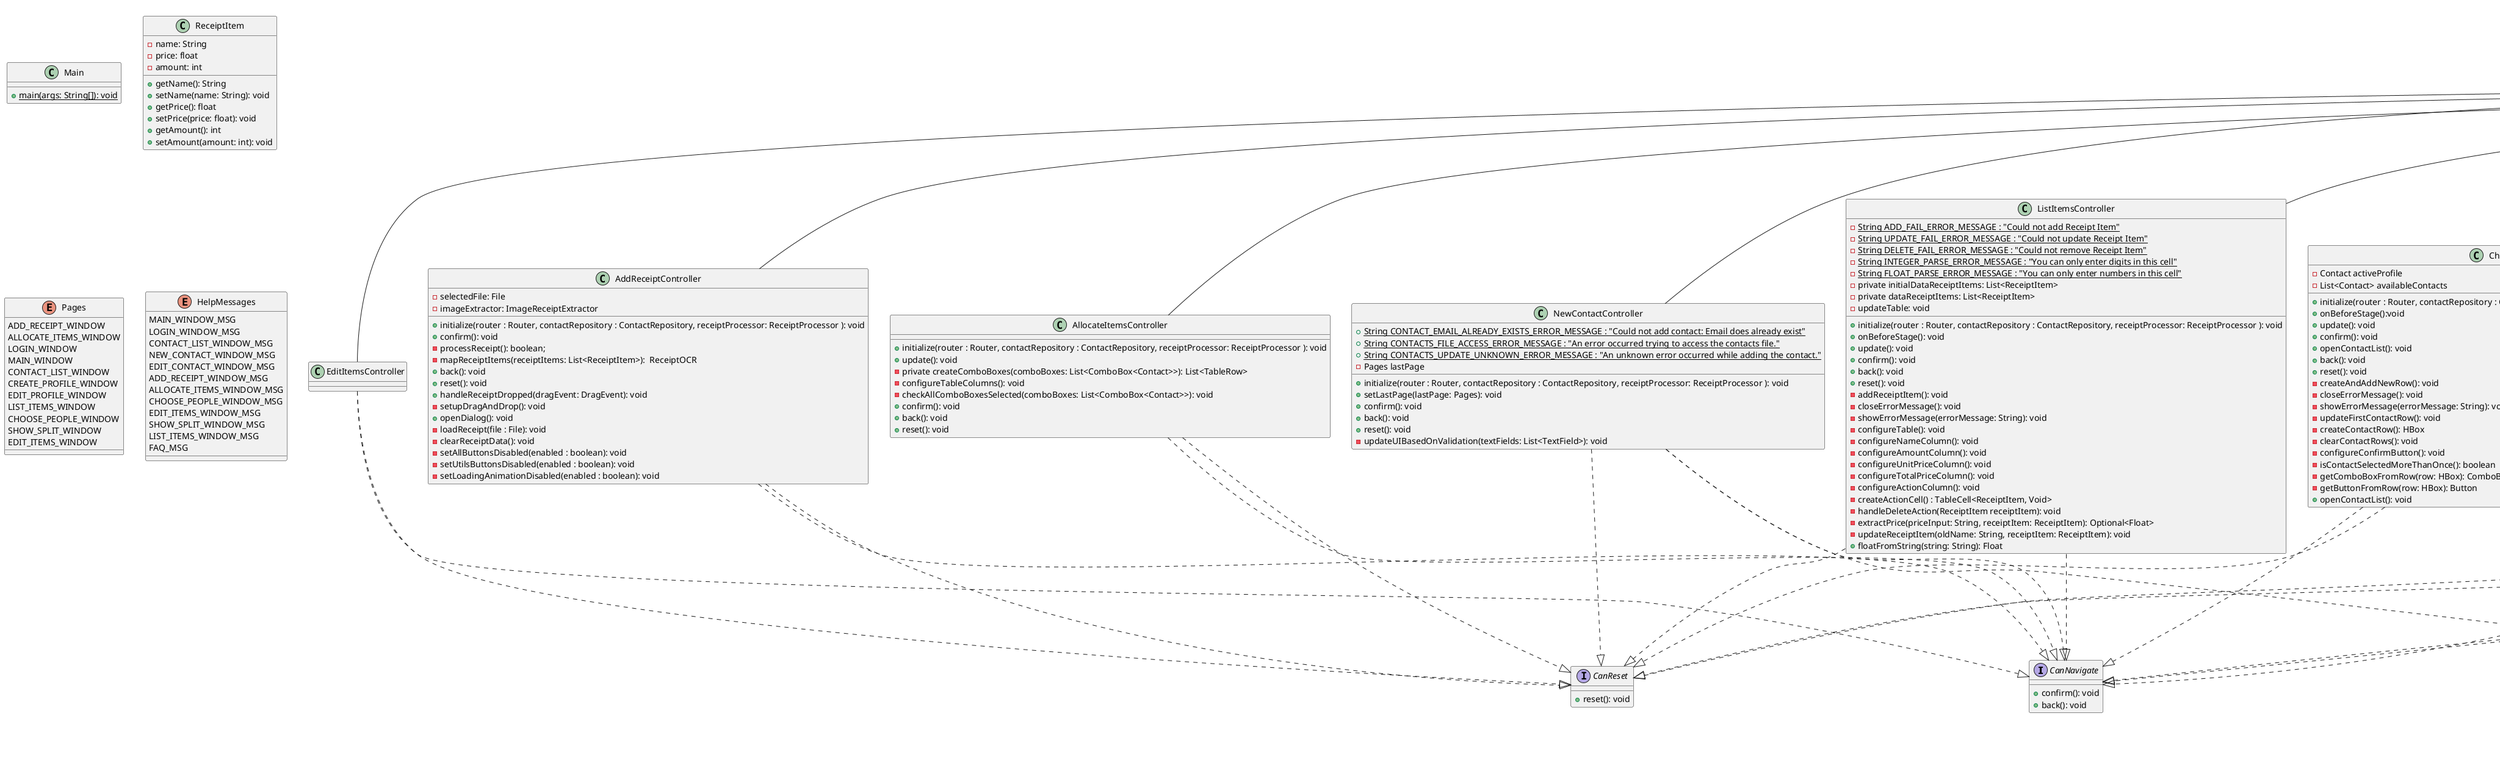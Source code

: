 @startuml

' Interfaces
interface CanNavigate {
    +confirm(): void
    +back(): void
}

interface CanReset {
    +reset(): void
}

interface HasDynamicLastPage {
    +setLastPage(page: Pages): void
}

interface IsObserver {
    +update(): void
}

' Abstract class
abstract class DefaultController {
    -logger: Logger
    -router: Router
    -contactRepository: ContactRepository
    -receiptProcessor: ReceiptProcessor
    -helpMessage: HelpMessages
    -errorProperty: StringProperty
    +initialize(router, contactRepository, receiptProcessor): void
    +showFAQ(): void
    +showHelp(): void
    +switchScene(page: Pages): void
    +switchScene(page: Pages, lastPage: Pages): void
}

' Main Class
class Main {
    {static} +main(args: String[]): void
}


' Controllers
class AddReceiptController {
    -selectedFile: File
    -imageExtractor: ImageReceiptExtractor
    +initialize(router : Router, contactRepository : ContactRepository, receiptProcessor: ReceiptProcessor ): void
    +confirm(): void
    -processReceipt(): boolean;
    -mapReceiptItems(receiptItems: List<ReceiptItem>):  ReceiptOCR
    +back(): void
    +reset(): void
    +handleReceiptDropped(dragEvent: DragEvent): void
    -setupDragAndDrop(): void
    +openDialog(): void
    -loadReceipt(file : File): void
     -clearReceiptData(): void
-setAllButtonsDisabled(enabled : boolean): void
-setUtilsButtonsDisabled(enabled : boolean): void
-setLoadingAnimationDisabled(enabled : boolean): void
}

class AllocateItemsController {
    +initialize(router : Router, contactRepository : ContactRepository, receiptProcessor: ReceiptProcessor ): void
    +update(): void
    -private createComboBoxes(comboBoxes: List<ComboBox<Contact>>): List<TableRow>
    -configureTableColumns(): void
    -checkAllComboBoxesSelected(comboBoxes: List<ComboBox<Contact>>): void
    +confirm(): void
    +back(): void
    +reset(): void
}

class ChoosePeopleController {
   -Contact activeProfile
   -List<Contact> availableContacts
    +initialize(router : Router, contactRepository : ContactRepository, receiptProcessor: ReceiptProcessor ): void
    +onBeforeStage():void
    +update(): void
    +confirm(): void
    +openContactList(): void
    +back(): void
    +reset(): void
    -createAndAddNewRow(): void
-closeErrorMessage(): void
-showErrorMessage(errorMessage: String): void
-updateFirstContactRow(): void
-createContactRow(): HBox
-clearContactRows(): void
-configureConfirmButton(): void
-isContactSelectedMoreThanOnce(): boolean
-getComboBoxFromRow(row: HBox): ComboBox<Contact>
-getButtonFromRow(row: HBox): Button
    +openContactList(): void
}

class ContactListController {
    +initialize(router : Router, contactRepository : ContactRepository, receiptProcessor: ReceiptProcessor ): void
    onBeforeStage(): void
    +update(): void
    +openCreateProfile(): void
    +confirm(): void
    +back(): void
    +reset(): void
+setLastPage(page: Pages): void
-closeErrorMessage(): void
-showErrorMessage(errorMessage: String): void
-configureTable(): void
-configureColumns(): void
-configureActionColumn(): void
-createActionCell(): TableCell<Contact, String>
-updateItem(item: String, empty: boolean): void
-configureButtons(): void
-handleEditAction(Contact contact): void
-handleDeleteAction(Contact contact): void
}

class EditContactController {
     +initialize(router : Router, contactRepository : ContactRepository, receiptProcessor: ReceiptProcessor ): void
+onBeforeStage(): void
    +update(): void
+setLastPage(page: Pages): void
    +confirm(): void
    +back(): void
    +reset(): void
    -closeErrorMessage(): void
    -showErrorMessage(errorMessage: String): void
    - updateUIBasedOnValidation(textFields: List<TextField>): void
   }

class HelpController {
    +setHelpText(helpText: HelpMessages): void
    +confirm(): void
}

class ListItemsController {
  {static} -String ADD_FAIL_ERROR_MESSAGE : "Could not add Receipt Item"
  {static} -String UPDATE_FAIL_ERROR_MESSAGE : "Could not update Receipt Item"
  {static} -String DELETE_FAIL_ERROR_MESSAGE : "Could not remove Receipt Item"
  {static} -String INTEGER_PARSE_ERROR_MESSAGE : "You can only enter digits in this cell"
  {static} -String FLOAT_PARSE_ERROR_MESSAGE : "You can only enter numbers in this cell"
  -private initialDataReceiptItems: List<ReceiptItem>
  -private dataReceiptItems: List<ReceiptItem>
    +initialize(router : Router, contactRepository : ContactRepository, receiptProcessor: ReceiptProcessor ): void
    +onBeforeStage(): void
    +update(): void
    +confirm(): void
    +back(): void
    +reset(): void
-addReceiptItem(): void
-closeErrorMessage(): void
    -showErrorMessage(errorMessage: String): void
-configureTable(): void
-configureNameColumn(): void
-configureAmountColumn(): void
-configureUnitPriceColumn(): void
-configureTotalPriceColumn(): void
-configureActionColumn(): void
 -createActionCell() : TableCell<ReceiptItem, Void>
-handleDeleteAction(ReceiptItem receiptItem): void
-extractPrice(priceInput: String, receiptItem: ReceiptItem): Optional<Float>
-updateReceiptItem(oldName: String, receiptItem: ReceiptItem): void
-updateTable: void
+floatFromString(string: String): Float
}

class LoginController {
 {static} +String PROFILE_NOT_SET_ERROR_MESSAGE : "Could not set the selected profile. Please try again."
  {static} +String SELECTED_PROFILE_NO_EMAIL_ADDRESS_ERROR_MESSAGE : "The selected profile has no email address. Please select another profile."
  {static} +String SELECT_PROFILE_ERROR_MESSAGE : "Please select a profile"
  +initialize(router : Router, contactRepository : ContactRepository, receiptProcessor: ReceiptProcessor ): void
+onBeforeStage(): void
 +update(): void
    +closeWindow(): void
    -openCreateProfile(): void
    +confirm(): void
    -closeErrorMessage(): void
    -showErrorMessage(errorMessage: String): void
    -configureDropdown(): void
}

class MainWindowController {
    +initialize(router : Router, contactRepository : ContactRepository, receiptProcessor: ReceiptProcessor ): void
+onBeforeStage: void
   +update(): void
    +openContactList(): void
    +openTransactions(): void
    +addReceipt(): void
-prepareListItemDebugTestData(): void
    +back(): void

}

class NewContactController {
  {static} +String CONTACT_EMAIL_ALREADY_EXISTS_ERROR_MESSAGE : "Could not add contact: Email does already exist"
  {static} +String CONTACTS_FILE_ACCESS_ERROR_MESSAGE : "An error occurred trying to access the contacts file."
  {static} +String CONTACTS_UPDATE_UNKNOWN_ERROR_MESSAGE : "An unknown error occurred while adding the contact."
  -Pages lastPage
    +initialize(router : Router, contactRepository : ContactRepository, receiptProcessor: ReceiptProcessor ): void
    +setLastPage(lastPage: Pages): void
    +confirm(): void
    +back(): void
    +reset(): void
    -updateUIBasedOnValidation(textFields: List<TextField>): void
   }

class ShowSplitController {
-List<Contact> uniqueContacts
  -Contact currentContact
    +initialize(router : Router, contactRepository : ContactRepository, receiptProcessor: ReceiptProcessor ): void
+onBeforeStage(): void
    +update(): void
    +confirm(): void
    +back(): void
    -configureTable(): void
-populateTableWithContactItems(contact: Contact): void
    +nextPerson(): void
    +previousPerson(): void
-closeErrorMessage(): void
-showErrorMessage(): void
-setSpinnerActive(active: boolean): void
-createAltert(alertType: altertType, title: String, header: String, message: String)
-handleConfirmationAndEmails(): void
-buildAndSendEmails(): boolean
-buildEmail(recipient: Contact, requester: Contact): String
}

' Model Classes
class Contact {
    -firstName: String
    -lastName: String
    -email: String
    +getFirstName(): String
    +setFirstName(firstName: String): void
    +getLastName(): String
    +setLastName(lastName: String): void
    +getEmail(): String
    +setEmail(email: String): void
    +getDisplayName(): String
}

class Receipt {
    -receiptItems: List<ReceiptItem>
    +getReceiptItems(): List<ReceiptItem>
    +setReceiptItems(receiptItems: List<ReceiptItem>): void
    +getReceiptItem(index: int): ReceiptItem
    +getReceiptTotal(): float
    +addReceiptItem(receiptItem: ReceiptItem): void
    +updateReceiptItem(index: int, receiptItem: ReceiptItem): void
    +deleteReceiptItem(index: int): void
    +sortByNameLowestFirst(): void
    +sortByNameHighestFirst(): void
    +sortByPriceLowestFirst(): void
    +sortByPriceHighestFirst(): void
}

class ReceiptItem {
    -name: String
    -price: float
    -amount: int
    +getName(): String
    +setName(name: String): void
    +getPrice(): float
    +setPrice(price: float): void
    +getAmount(): int
    +setAmount(amount: int): void
}

class ContactReceiptItem {
    -price: float
    -name: String
    -contact: Contact
    +getPrice(): float
    +setPrice(price: float): void
    +getName(): String
    +setName(name: String): void
    +getContact(): Contact
    +setContact(contact: Contact): void
}

' Repository Classes
class ContactRepository {
    -contacts: List<Contact>
    +addContact(contact: Contact): boolean
    +removeContact(email: String): boolean
    +updateContact(email: String, contact: Contact): boolean
    +findContactByEmail(email: String): Contact
    +getContacts(): List<Contact>
}

class ReceiptProcessor {
    -receipt: Receipt
    -contactReceiptItems: List<ContactReceiptItem>
    +addReceiptItem(receiptItem: ReceiptItem): void
    +updateReceiptItemByName(oldName: String, newReceiptItem: ReceiptItem): void
    +deleteReceiptItemByName(name: String): boolean
    +getContactReceiptItems(): List<ContactReceiptItem>
    +setReceipt(receipt: Receipt): void
}

' Enumerations
enum Pages {
    ADD_RECEIPT_WINDOW
    ALLOCATE_ITEMS_WINDOW
    LOGIN_WINDOW
    MAIN_WINDOW
    CONTACT_LIST_WINDOW
    CREATE_PROFILE_WINDOW
    EDIT_PROFILE_WINDOW
    LIST_ITEMS_WINDOW
    CHOOSE_PEOPLE_WINDOW
    SHOW_SPLIT_WINDOW
    EDIT_ITEMS_WINDOW
}

enum HelpMessages {
    MAIN_WINDOW_MSG
    LOGIN_WINDOW_MSG
    CONTACT_LIST_WINDOW_MSG
    NEW_CONTACT_WINDOW_MSG
    EDIT_CONTACT_WINDOW_MSG
    ADD_RECEIPT_WINDOW_MSG
    ALLOCATE_ITEMS_WINDOW_MSG
    CHOOSE_PEOPLE_WINDOW_MSG
    EDIT_ITEMS_WINDOW_MSG
    SHOW_SPLIT_WINDOW_MSG
    LIST_ITEMS_WINDOW_MSG
    FAQ_MSG
}

' Inheritance and Realizations
DefaultController <|-- AddReceiptController
DefaultController <|-- AllocateItemsController
DefaultController <|-- ChoosePeopleController
DefaultController <|-- ContactListController
DefaultController <|-- EditContactController
DefaultController <|-- EditItemsController
DefaultController <|-- HelpController
DefaultController <|-- ListItemsController
DefaultController <|-- LoginController
DefaultController <|-- MainWindowController
DefaultController <|-- NewContactController
DefaultController <|-- ShowSplitController

AddReceiptController ..|> CanNavigate
AddReceiptController ..|> CanReset
AllocateItemsController ..|> CanNavigate
AllocateItemsController ..|> CanReset
ChoosePeopleController ..|> CanNavigate
ChoosePeopleController ..|> CanReset
ChoosePeopleController ..|> IsObserver
ContactListController ..|> CanNavigate
ContactListController ..|> HasDynamicLastPage
ContactListController ..|> CanReset
ContactListController ..|> IsObserver
EditContactController ..|> CanNavigate
EditContactController ..|> HasDynamicLastPage
EditContactController ..|> CanReset
EditContactController ..|> IsObserver
EditItemsController ..|> CanNavigate
EditItemsController ..|> CanReset
ListItemsController ..|> CanNavigate
ListItemsController ..|> CanReset
LoginController ..|> IsObserver
MainWindowController ..|> IsObserver
NewContactController ..|> CanNavigate
NewContactController ..|> CanReset
NewContactController ..|> HasDynamicLastPage
ShowSplitController ..|> CanNavigate
ShowSplitController ..|> IsObserver

' Relationships among classes (associations)
DefaultController "1" --> "1" Router
DefaultController "1" --> "1" ContactRepository
DefaultController "1" --> "1" ReceiptProcessor
ContactRepository "1" --> "*" Contact : contains
ReceiptProcessor "1" --> "1" Receipt : processes
ReceiptProcessor "1" --> "*" ContactReceiptItem : manages

@enduml
